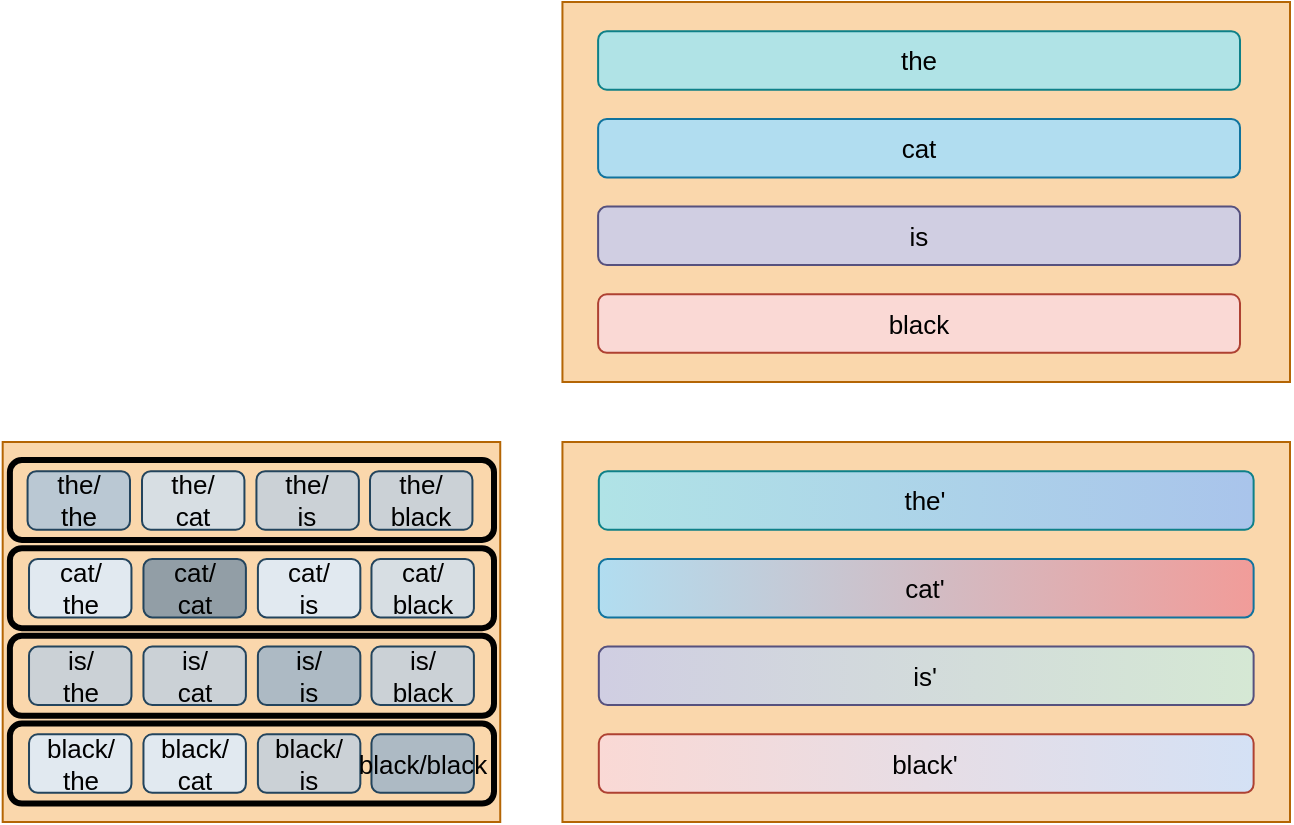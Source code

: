 <mxfile version="26.2.14" pages="2">
  <diagram name="Page-1" id="Dg-g7MD_F9sybJDa8Roz">
    <mxGraphModel dx="1356" dy="920" grid="1" gridSize="10" guides="1" tooltips="1" connect="1" arrows="1" fold="1" page="1" pageScale="1" pageWidth="850" pageHeight="1100" math="0" shadow="0">
      <root>
        <mxCell id="0" />
        <mxCell id="1" parent="0" />
        <mxCell id="I4bARq4R7i5eUATzcsC8-1" value="" style="rounded=0;whiteSpace=wrap;html=1;fillColor=#fad7ac;strokeColor=#b46504;container=0;fontSize=13;" parent="1" vertex="1">
          <mxGeometry x="156.341" y="390" width="248.78" height="190" as="geometry" />
        </mxCell>
        <mxCell id="I4bARq4R7i5eUATzcsC8-2" value="&lt;div&gt;the/&lt;/div&gt;&lt;div&gt;the&lt;/div&gt;" style="rounded=1;whiteSpace=wrap;html=1;container=0;fillColor=#bac8d3;strokeColor=#23445d;fontSize=13;" parent="1" vertex="1">
          <mxGeometry x="168.78" y="404.62" width="51.22" height="29.23" as="geometry" />
        </mxCell>
        <mxCell id="I4bARq4R7i5eUATzcsC8-14" value="&lt;div&gt;the/&lt;/div&gt;&lt;div&gt;cat&lt;/div&gt;" style="rounded=1;whiteSpace=wrap;html=1;container=0;fillColor=#D7DEE3;strokeColor=#23445d;fontSize=13;" parent="1" vertex="1">
          <mxGeometry x="226" y="404.62" width="51.22" height="29.23" as="geometry" />
        </mxCell>
        <mxCell id="I4bARq4R7i5eUATzcsC8-15" value="&lt;div&gt;the/&lt;/div&gt;&lt;div&gt;is&lt;/div&gt;" style="rounded=1;whiteSpace=wrap;html=1;container=0;fillColor=#CBD1D6;strokeColor=#23445d;fontSize=13;" parent="1" vertex="1">
          <mxGeometry x="283.22" y="404.62" width="51.22" height="29.23" as="geometry" />
        </mxCell>
        <mxCell id="I4bARq4R7i5eUATzcsC8-16" value="&lt;div&gt;the/&lt;/div&gt;&lt;div&gt;black&lt;/div&gt;" style="rounded=1;whiteSpace=wrap;html=1;container=0;fillColor=#CBD1D6;strokeColor=#23445d;fontSize=13;" parent="1" vertex="1">
          <mxGeometry x="340" y="404.62" width="51.22" height="29.23" as="geometry" />
        </mxCell>
        <mxCell id="I4bARq4R7i5eUATzcsC8-29" value="&lt;div&gt;cat/&lt;/div&gt;&lt;div&gt;the&lt;/div&gt;" style="rounded=1;whiteSpace=wrap;html=1;container=0;fillColor=#E1E9F0;strokeColor=#23445d;fontSize=13;" parent="1" vertex="1">
          <mxGeometry x="169.51" y="448.46" width="51.22" height="29.23" as="geometry" />
        </mxCell>
        <mxCell id="I4bARq4R7i5eUATzcsC8-30" value="&lt;div&gt;cat/&lt;/div&gt;&lt;div&gt;cat&lt;/div&gt;" style="rounded=1;whiteSpace=wrap;html=1;container=0;fillColor=#929EA6;strokeColor=#23445d;fontSize=13;" parent="1" vertex="1">
          <mxGeometry x="226.73" y="448.46" width="51.22" height="29.23" as="geometry" />
        </mxCell>
        <mxCell id="I4bARq4R7i5eUATzcsC8-31" value="&lt;div&gt;cat/&lt;/div&gt;&lt;div&gt;is&lt;/div&gt;" style="rounded=1;whiteSpace=wrap;html=1;container=0;fillColor=#E1E9F0;strokeColor=#23445d;fontSize=13;" parent="1" vertex="1">
          <mxGeometry x="283.95" y="448.46" width="51.22" height="29.23" as="geometry" />
        </mxCell>
        <mxCell id="I4bARq4R7i5eUATzcsC8-32" value="&lt;div&gt;cat/&lt;/div&gt;&lt;div&gt;black&lt;/div&gt;" style="rounded=1;whiteSpace=wrap;html=1;container=0;fillColor=#D7DEE3;strokeColor=#23445d;fontSize=13;" parent="1" vertex="1">
          <mxGeometry x="340.73" y="448.46" width="51.22" height="29.23" as="geometry" />
        </mxCell>
        <mxCell id="I4bARq4R7i5eUATzcsC8-33" value="&lt;div&gt;is/&lt;/div&gt;&lt;div&gt;the&lt;/div&gt;" style="rounded=1;whiteSpace=wrap;html=1;container=0;fillColor=#CBD1D6;strokeColor=#23445d;fontSize=13;" parent="1" vertex="1">
          <mxGeometry x="169.51" y="492.31" width="51.22" height="29.23" as="geometry" />
        </mxCell>
        <mxCell id="I4bARq4R7i5eUATzcsC8-34" value="&lt;div&gt;is/&lt;/div&gt;&lt;div&gt;cat&lt;/div&gt;" style="rounded=1;whiteSpace=wrap;html=1;container=0;fillColor=#CBD1D6;strokeColor=#23445d;fontSize=13;" parent="1" vertex="1">
          <mxGeometry x="226.73" y="492.31" width="51.22" height="29.23" as="geometry" />
        </mxCell>
        <mxCell id="I4bARq4R7i5eUATzcsC8-35" value="&lt;div&gt;is/&lt;/div&gt;&lt;div&gt;is&lt;/div&gt;" style="rounded=1;whiteSpace=wrap;html=1;container=0;fillColor=#ADBAC4;strokeColor=#23445d;fontSize=13;" parent="1" vertex="1">
          <mxGeometry x="283.95" y="492.31" width="51.22" height="29.23" as="geometry" />
        </mxCell>
        <mxCell id="I4bARq4R7i5eUATzcsC8-36" value="&lt;div&gt;is/&lt;/div&gt;&lt;div&gt;black&lt;/div&gt;" style="rounded=1;whiteSpace=wrap;html=1;container=0;fillColor=#CBD1D6;strokeColor=#23445d;fontSize=13;" parent="1" vertex="1">
          <mxGeometry x="340.73" y="492.31" width="51.22" height="29.23" as="geometry" />
        </mxCell>
        <mxCell id="I4bARq4R7i5eUATzcsC8-37" value="&lt;div&gt;black/&lt;/div&gt;&lt;div&gt;the&lt;/div&gt;" style="rounded=1;whiteSpace=wrap;html=1;container=0;fillColor=#E1E9F0;strokeColor=#23445d;fontSize=13;" parent="1" vertex="1">
          <mxGeometry x="169.51" y="536.15" width="51.22" height="29.23" as="geometry" />
        </mxCell>
        <mxCell id="I4bARq4R7i5eUATzcsC8-38" value="&lt;div&gt;black/&lt;/div&gt;&lt;div&gt;cat&lt;/div&gt;" style="rounded=1;whiteSpace=wrap;html=1;container=0;fillColor=#E1E9F0;strokeColor=#23445d;fontSize=13;" parent="1" vertex="1">
          <mxGeometry x="226.73" y="536.15" width="51.22" height="29.23" as="geometry" />
        </mxCell>
        <mxCell id="I4bARq4R7i5eUATzcsC8-39" value="&lt;div&gt;black/&lt;/div&gt;&lt;div&gt;is&lt;/div&gt;" style="rounded=1;whiteSpace=wrap;html=1;container=0;fillColor=#CBD1D6;strokeColor=#23445d;fontSize=13;" parent="1" vertex="1">
          <mxGeometry x="283.95" y="536.15" width="51.22" height="29.23" as="geometry" />
        </mxCell>
        <mxCell id="I4bARq4R7i5eUATzcsC8-40" value="black/black" style="rounded=1;whiteSpace=wrap;html=1;container=0;fillColor=#ADBAC4;strokeColor=#23445d;fontSize=13;" parent="1" vertex="1">
          <mxGeometry x="340.73" y="536.15" width="51.22" height="29.23" as="geometry" />
        </mxCell>
        <mxCell id="I4bARq4R7i5eUATzcsC8-41" value="" style="rounded=1;whiteSpace=wrap;html=1;fillColor=none;strokeWidth=3;fontSize=13;" parent="1" vertex="1">
          <mxGeometry x="159.95" y="399" width="242.05" height="40" as="geometry" />
        </mxCell>
        <mxCell id="I4bARq4R7i5eUATzcsC8-42" value="" style="rounded=1;whiteSpace=wrap;html=1;fillColor=none;strokeWidth=3;fontSize=13;" parent="1" vertex="1">
          <mxGeometry x="159.95" y="443.08" width="242.05" height="40" as="geometry" />
        </mxCell>
        <mxCell id="I4bARq4R7i5eUATzcsC8-43" value="" style="rounded=1;whiteSpace=wrap;html=1;fillColor=none;strokeWidth=3;fontSize=13;" parent="1" vertex="1">
          <mxGeometry x="159.95" y="486.92" width="242.05" height="40" as="geometry" />
        </mxCell>
        <mxCell id="I4bARq4R7i5eUATzcsC8-44" value="" style="rounded=1;whiteSpace=wrap;html=1;fillColor=none;strokeWidth=3;fontSize=13;" parent="1" vertex="1">
          <mxGeometry x="159.95" y="530.77" width="242.05" height="40" as="geometry" />
        </mxCell>
        <mxCell id="I4bARq4R7i5eUATzcsC8-45" value="" style="group;fontSize=13;" parent="1" vertex="1" connectable="0">
          <mxGeometry x="436.22" y="170" width="363.78" height="190" as="geometry" />
        </mxCell>
        <mxCell id="I4bARq4R7i5eUATzcsC8-9" value="" style="rounded=0;whiteSpace=wrap;html=1;fillColor=#fad7ac;strokeColor=#b46504;container=0;fontSize=13;" parent="I4bARq4R7i5eUATzcsC8-45" vertex="1">
          <mxGeometry width="363.78" height="190" as="geometry" />
        </mxCell>
        <mxCell id="I4bARq4R7i5eUATzcsC8-10" value="the" style="rounded=1;whiteSpace=wrap;html=1;fillColor=#b0e3e6;strokeColor=#0e8088;container=0;fontSize=13;" parent="I4bARq4R7i5eUATzcsC8-45" vertex="1">
          <mxGeometry x="17.833" y="14.615" width="320.952" height="29.231" as="geometry" />
        </mxCell>
        <mxCell id="I4bARq4R7i5eUATzcsC8-11" value="cat" style="rounded=1;whiteSpace=wrap;html=1;fillColor=#b1ddf0;strokeColor=#10739e;container=0;fontSize=13;" parent="I4bARq4R7i5eUATzcsC8-45" vertex="1">
          <mxGeometry x="17.833" y="58.462" width="320.952" height="29.231" as="geometry" />
        </mxCell>
        <mxCell id="I4bARq4R7i5eUATzcsC8-12" value="is" style="rounded=1;whiteSpace=wrap;html=1;fillColor=#d0cee2;strokeColor=#56517e;container=0;fontSize=13;" parent="I4bARq4R7i5eUATzcsC8-45" vertex="1">
          <mxGeometry x="17.833" y="102.308" width="320.952" height="29.231" as="geometry" />
        </mxCell>
        <mxCell id="I4bARq4R7i5eUATzcsC8-13" value="black" style="rounded=1;whiteSpace=wrap;html=1;fillColor=#fad9d5;strokeColor=#ae4132;container=0;fontSize=13;" parent="I4bARq4R7i5eUATzcsC8-45" vertex="1">
          <mxGeometry x="17.833" y="146.154" width="320.952" height="29.231" as="geometry" />
        </mxCell>
        <mxCell id="I4bARq4R7i5eUATzcsC8-46" value="" style="group;fontSize=13;" parent="1" vertex="1" connectable="0">
          <mxGeometry x="436.22" y="390" width="363.78" height="190" as="geometry" />
        </mxCell>
        <mxCell id="wuLcwjx7_MEhceyE2ylR-1" value="" style="rounded=0;whiteSpace=wrap;html=1;fillColor=#fad7ac;strokeColor=#b46504;container=0;fontSize=13;" parent="I4bARq4R7i5eUATzcsC8-46" vertex="1">
          <mxGeometry width="363.78" height="190" as="geometry" />
        </mxCell>
        <mxCell id="wuLcwjx7_MEhceyE2ylR-2" value="the&#39;" style="rounded=1;whiteSpace=wrap;html=1;fillColor=#b0e3e6;strokeColor=#0e8088;gradientColor=#A9C4EB;gradientDirection=east;container=0;fontSize=13;" parent="I4bARq4R7i5eUATzcsC8-46" vertex="1">
          <mxGeometry x="18.189" y="14.615" width="327.402" height="29.231" as="geometry" />
        </mxCell>
        <mxCell id="wuLcwjx7_MEhceyE2ylR-3" value="cat&#39;" style="rounded=1;whiteSpace=wrap;html=1;fillColor=#b1ddf0;strokeColor=#10739e;gradientColor=#F19C99;gradientDirection=east;container=0;fontSize=13;" parent="I4bARq4R7i5eUATzcsC8-46" vertex="1">
          <mxGeometry x="18.189" y="58.462" width="327.402" height="29.231" as="geometry" />
        </mxCell>
        <mxCell id="wuLcwjx7_MEhceyE2ylR-4" value="is&#39;" style="rounded=1;whiteSpace=wrap;html=1;fillColor=#d0cee2;strokeColor=#56517e;gradientColor=#D5E8D4;gradientDirection=east;container=0;fontSize=13;" parent="I4bARq4R7i5eUATzcsC8-46" vertex="1">
          <mxGeometry x="18.189" y="102.308" width="327.402" height="29.231" as="geometry" />
        </mxCell>
        <mxCell id="wuLcwjx7_MEhceyE2ylR-5" value="black&#39;" style="rounded=1;whiteSpace=wrap;html=1;fillColor=#fad9d5;strokeColor=#ae4132;gradientColor=#D4E1F5;gradientDirection=east;container=0;fontSize=13;" parent="I4bARq4R7i5eUATzcsC8-46" vertex="1">
          <mxGeometry x="18.189" y="146.154" width="327.402" height="29.231" as="geometry" />
        </mxCell>
      </root>
    </mxGraphModel>
  </diagram>
  <diagram id="0lQL4c0tYpzCxMc2-EbF" name="Page-2">
    <mxGraphModel grid="1" page="1" gridSize="10" guides="1" tooltips="1" connect="1" arrows="1" fold="1" pageScale="1" pageWidth="850" pageHeight="1100" math="0" shadow="0">
      <root>
        <mxCell id="0" />
        <mxCell id="1" parent="0" />
      </root>
    </mxGraphModel>
  </diagram>
</mxfile>
